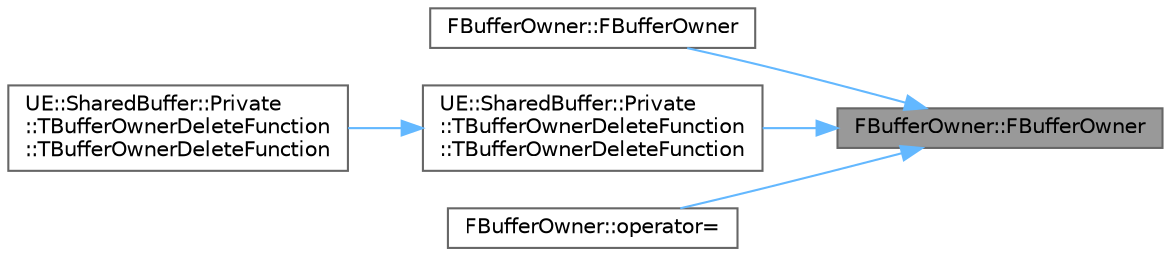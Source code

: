 digraph "FBufferOwner::FBufferOwner"
{
 // INTERACTIVE_SVG=YES
 // LATEX_PDF_SIZE
  bgcolor="transparent";
  edge [fontname=Helvetica,fontsize=10,labelfontname=Helvetica,labelfontsize=10];
  node [fontname=Helvetica,fontsize=10,shape=box,height=0.2,width=0.4];
  rankdir="RL";
  Node1 [id="Node000001",label="FBufferOwner::FBufferOwner",height=0.2,width=0.4,color="gray40", fillcolor="grey60", style="filled", fontcolor="black",tooltip=" "];
  Node1 -> Node2 [id="edge1_Node000001_Node000002",dir="back",color="steelblue1",style="solid",tooltip=" "];
  Node2 [id="Node000002",label="FBufferOwner::FBufferOwner",height=0.2,width=0.4,color="grey40", fillcolor="white", style="filled",URL="$d3/d0f/classFBufferOwner.html#abba127bfdc14a0a57d4f4a6f2a37c025",tooltip=" "];
  Node1 -> Node3 [id="edge2_Node000001_Node000003",dir="back",color="steelblue1",style="solid",tooltip=" "];
  Node3 [id="Node000003",label="UE::SharedBuffer::Private\l::TBufferOwnerDeleteFunction\l::TBufferOwnerDeleteFunction",height=0.2,width=0.4,color="grey40", fillcolor="white", style="filled",URL="$d1/d7c/classUE_1_1SharedBuffer_1_1Private_1_1TBufferOwnerDeleteFunction.html#a2e448b63af2982ba632e94726c2c6a37",tooltip=" "];
  Node3 -> Node4 [id="edge3_Node000003_Node000004",dir="back",color="steelblue1",style="solid",tooltip=" "];
  Node4 [id="Node000004",label="UE::SharedBuffer::Private\l::TBufferOwnerDeleteFunction\l::TBufferOwnerDeleteFunction",height=0.2,width=0.4,color="grey40", fillcolor="white", style="filled",URL="$d1/d7c/classUE_1_1SharedBuffer_1_1Private_1_1TBufferOwnerDeleteFunction.html#aea21f0782c91aa760939ed1556a01f64",tooltip=" "];
  Node1 -> Node5 [id="edge4_Node000001_Node000005",dir="back",color="steelblue1",style="solid",tooltip=" "];
  Node5 [id="Node000005",label="FBufferOwner::operator=",height=0.2,width=0.4,color="grey40", fillcolor="white", style="filled",URL="$d3/d0f/classFBufferOwner.html#a9afad0b2b51c2cb90373083f302c6dd6",tooltip=" "];
}
